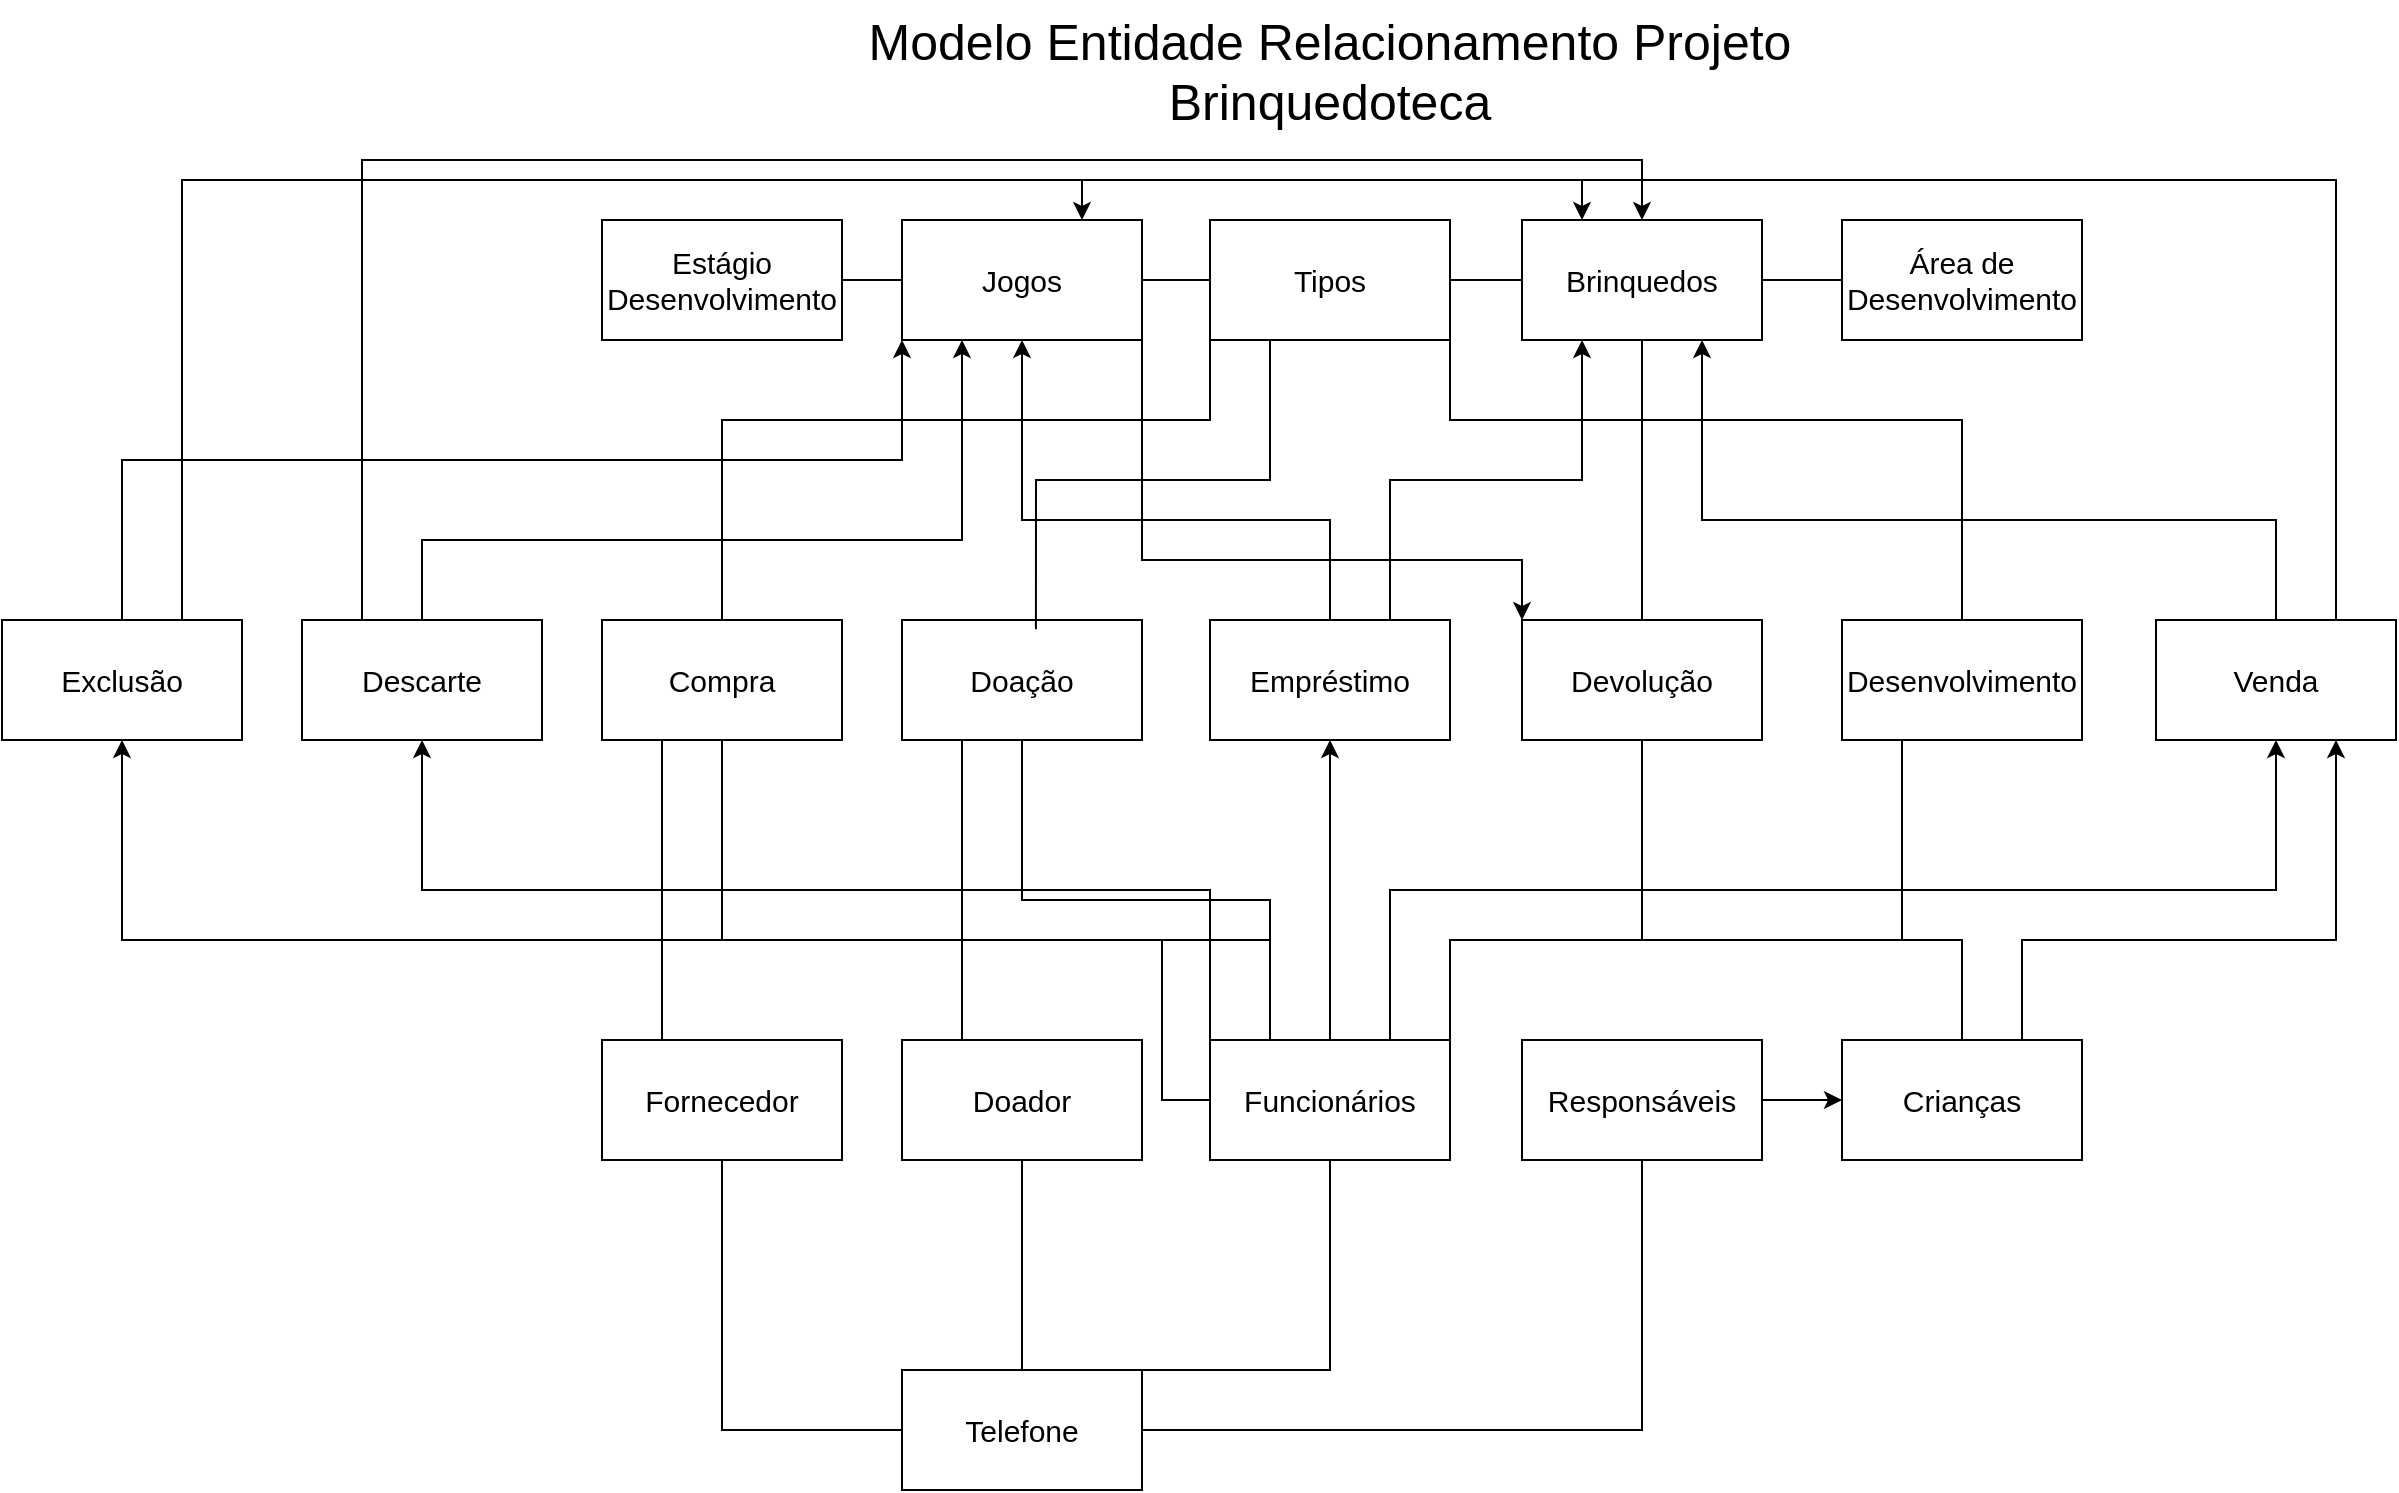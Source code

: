 <mxfile version="27.1.4">
  <diagram name="Página-1" id="jBGtr_R6ot5ZprSfoKn-">
    <mxGraphModel dx="2201" dy="1124" grid="1" gridSize="10" guides="1" tooltips="1" connect="1" arrows="1" fold="1" page="1" pageScale="1" pageWidth="827" pageHeight="1169" math="0" shadow="0">
      <root>
        <mxCell id="0" />
        <mxCell id="1" parent="0" />
        <mxCell id="piZ6OrKOnbqKaCqgqvd0-2" value="&lt;font style=&quot;font-size: 25px;&quot;&gt;Modelo Entidade Relacionamento Projeto Brinquedoteca&lt;/font&gt;" style="text;html=1;align=center;verticalAlign=middle;whiteSpace=wrap;rounded=0;" vertex="1" parent="1">
          <mxGeometry x="171" y="40" width="486" height="70" as="geometry" />
        </mxCell>
        <mxCell id="piZ6OrKOnbqKaCqgqvd0-29" style="edgeStyle=orthogonalEdgeStyle;rounded=0;orthogonalLoop=1;jettySize=auto;html=1;entryX=0;entryY=0.5;entryDx=0;entryDy=0;endArrow=none;startFill=0;" edge="1" parent="1" source="piZ6OrKOnbqKaCqgqvd0-3" target="piZ6OrKOnbqKaCqgqvd0-5">
          <mxGeometry relative="1" as="geometry" />
        </mxCell>
        <mxCell id="piZ6OrKOnbqKaCqgqvd0-56" style="edgeStyle=orthogonalEdgeStyle;rounded=0;orthogonalLoop=1;jettySize=auto;html=1;entryX=0;entryY=0;entryDx=0;entryDy=0;exitX=1;exitY=1;exitDx=0;exitDy=0;" edge="1" parent="1" source="piZ6OrKOnbqKaCqgqvd0-3" target="piZ6OrKOnbqKaCqgqvd0-18">
          <mxGeometry relative="1" as="geometry">
            <Array as="points">
              <mxPoint x="320" y="320" />
              <mxPoint x="510" y="320" />
            </Array>
          </mxGeometry>
        </mxCell>
        <mxCell id="piZ6OrKOnbqKaCqgqvd0-3" value="&lt;font style=&quot;font-size: 15px;&quot;&gt;Jogos&lt;/font&gt;" style="rounded=0;whiteSpace=wrap;html=1;" vertex="1" parent="1">
          <mxGeometry x="200" y="150" width="120" height="60" as="geometry" />
        </mxCell>
        <mxCell id="piZ6OrKOnbqKaCqgqvd0-30" style="edgeStyle=orthogonalEdgeStyle;rounded=0;orthogonalLoop=1;jettySize=auto;html=1;entryX=1;entryY=0.5;entryDx=0;entryDy=0;endArrow=none;startFill=0;" edge="1" parent="1" source="piZ6OrKOnbqKaCqgqvd0-4" target="piZ6OrKOnbqKaCqgqvd0-5">
          <mxGeometry relative="1" as="geometry" />
        </mxCell>
        <mxCell id="piZ6OrKOnbqKaCqgqvd0-55" style="edgeStyle=orthogonalEdgeStyle;rounded=0;orthogonalLoop=1;jettySize=auto;html=1;exitX=0.5;exitY=1;exitDx=0;exitDy=0;" edge="1" parent="1" source="piZ6OrKOnbqKaCqgqvd0-4">
          <mxGeometry relative="1" as="geometry">
            <mxPoint x="570" y="360" as="targetPoint" />
          </mxGeometry>
        </mxCell>
        <mxCell id="piZ6OrKOnbqKaCqgqvd0-4" value="&lt;font style=&quot;font-size: 15px;&quot;&gt;Brinquedos&lt;/font&gt;" style="rounded=0;whiteSpace=wrap;html=1;" vertex="1" parent="1">
          <mxGeometry x="510" y="150" width="120" height="60" as="geometry" />
        </mxCell>
        <mxCell id="piZ6OrKOnbqKaCqgqvd0-40" style="edgeStyle=orthogonalEdgeStyle;rounded=0;orthogonalLoop=1;jettySize=auto;html=1;exitX=0;exitY=1;exitDx=0;exitDy=0;endArrow=none;startFill=0;" edge="1" parent="1" source="piZ6OrKOnbqKaCqgqvd0-5" target="piZ6OrKOnbqKaCqgqvd0-16">
          <mxGeometry relative="1" as="geometry">
            <Array as="points">
              <mxPoint x="354" y="250" />
              <mxPoint x="110" y="250" />
            </Array>
          </mxGeometry>
        </mxCell>
        <mxCell id="piZ6OrKOnbqKaCqgqvd0-47" style="edgeStyle=orthogonalEdgeStyle;rounded=0;orthogonalLoop=1;jettySize=auto;html=1;entryX=0.5;entryY=0;entryDx=0;entryDy=0;exitX=1;exitY=1;exitDx=0;exitDy=0;endArrow=none;startFill=0;" edge="1" parent="1" source="piZ6OrKOnbqKaCqgqvd0-5" target="piZ6OrKOnbqKaCqgqvd0-17">
          <mxGeometry relative="1" as="geometry">
            <Array as="points">
              <mxPoint x="474" y="250" />
              <mxPoint x="730" y="250" />
            </Array>
          </mxGeometry>
        </mxCell>
        <mxCell id="piZ6OrKOnbqKaCqgqvd0-5" value="&lt;font style=&quot;font-size: 15px;&quot;&gt;Tipos&lt;/font&gt;" style="rounded=0;whiteSpace=wrap;html=1;" vertex="1" parent="1">
          <mxGeometry x="354" y="150" width="120" height="60" as="geometry" />
        </mxCell>
        <mxCell id="piZ6OrKOnbqKaCqgqvd0-31" style="edgeStyle=orthogonalEdgeStyle;rounded=0;orthogonalLoop=1;jettySize=auto;html=1;endArrow=none;startFill=0;" edge="1" parent="1" source="piZ6OrKOnbqKaCqgqvd0-8" target="piZ6OrKOnbqKaCqgqvd0-3">
          <mxGeometry relative="1" as="geometry" />
        </mxCell>
        <mxCell id="piZ6OrKOnbqKaCqgqvd0-8" value="&lt;font style=&quot;font-size: 15px;&quot;&gt;Estágio&lt;/font&gt;&lt;div&gt;&lt;font style=&quot;font-size: 15px;&quot;&gt;Desenvolvimento&lt;/font&gt;&lt;/div&gt;" style="rounded=0;whiteSpace=wrap;html=1;" vertex="1" parent="1">
          <mxGeometry x="50" y="150" width="120" height="60" as="geometry" />
        </mxCell>
        <mxCell id="piZ6OrKOnbqKaCqgqvd0-32" style="edgeStyle=orthogonalEdgeStyle;rounded=0;orthogonalLoop=1;jettySize=auto;html=1;entryX=1;entryY=0.5;entryDx=0;entryDy=0;endArrow=none;startFill=0;" edge="1" parent="1" source="piZ6OrKOnbqKaCqgqvd0-9" target="piZ6OrKOnbqKaCqgqvd0-4">
          <mxGeometry relative="1" as="geometry" />
        </mxCell>
        <mxCell id="piZ6OrKOnbqKaCqgqvd0-9" value="&lt;span style=&quot;font-size: 15px;&quot;&gt;Área de Desenvolvimento&lt;/span&gt;" style="rounded=0;whiteSpace=wrap;html=1;" vertex="1" parent="1">
          <mxGeometry x="670" y="150" width="120" height="60" as="geometry" />
        </mxCell>
        <mxCell id="piZ6OrKOnbqKaCqgqvd0-50" style="edgeStyle=orthogonalEdgeStyle;rounded=0;orthogonalLoop=1;jettySize=auto;html=1;exitX=0.5;exitY=0;exitDx=0;exitDy=0;entryX=0.5;entryY=1;entryDx=0;entryDy=0;entryPerimeter=0;endArrow=none;startFill=0;" edge="1" parent="1" source="piZ6OrKOnbqKaCqgqvd0-10" target="piZ6OrKOnbqKaCqgqvd0-18">
          <mxGeometry relative="1" as="geometry">
            <Array as="points">
              <mxPoint x="730" y="510" />
              <mxPoint x="570" y="510" />
            </Array>
          </mxGeometry>
        </mxCell>
        <mxCell id="piZ6OrKOnbqKaCqgqvd0-75" style="edgeStyle=orthogonalEdgeStyle;rounded=0;orthogonalLoop=1;jettySize=auto;html=1;exitX=0.75;exitY=0;exitDx=0;exitDy=0;entryX=0.75;entryY=1;entryDx=0;entryDy=0;" edge="1" parent="1" source="piZ6OrKOnbqKaCqgqvd0-10" target="piZ6OrKOnbqKaCqgqvd0-25">
          <mxGeometry relative="1" as="geometry">
            <Array as="points">
              <mxPoint x="760" y="510" />
              <mxPoint x="917" y="510" />
            </Array>
          </mxGeometry>
        </mxCell>
        <mxCell id="piZ6OrKOnbqKaCqgqvd0-10" value="&lt;font style=&quot;font-size: 15px;&quot;&gt;Crianças&lt;/font&gt;" style="rounded=0;whiteSpace=wrap;html=1;" vertex="1" parent="1">
          <mxGeometry x="670" y="560" width="120" height="60" as="geometry" />
        </mxCell>
        <mxCell id="piZ6OrKOnbqKaCqgqvd0-33" style="edgeStyle=orthogonalEdgeStyle;rounded=0;orthogonalLoop=1;jettySize=auto;html=1;entryX=0;entryY=0.5;entryDx=0;entryDy=0;" edge="1" parent="1" source="piZ6OrKOnbqKaCqgqvd0-11" target="piZ6OrKOnbqKaCqgqvd0-10">
          <mxGeometry relative="1" as="geometry" />
        </mxCell>
        <mxCell id="piZ6OrKOnbqKaCqgqvd0-11" value="&lt;font style=&quot;font-size: 15px;&quot;&gt;Responsáveis&lt;/font&gt;" style="rounded=0;whiteSpace=wrap;html=1;" vertex="1" parent="1">
          <mxGeometry x="510" y="560" width="120" height="60" as="geometry" />
        </mxCell>
        <mxCell id="piZ6OrKOnbqKaCqgqvd0-39" style="edgeStyle=orthogonalEdgeStyle;rounded=0;orthogonalLoop=1;jettySize=auto;html=1;entryX=0.5;entryY=1;entryDx=0;entryDy=0;exitX=0;exitY=0.5;exitDx=0;exitDy=0;endArrow=none;startFill=0;" edge="1" parent="1" source="piZ6OrKOnbqKaCqgqvd0-12" target="piZ6OrKOnbqKaCqgqvd0-16">
          <mxGeometry relative="1" as="geometry">
            <Array as="points">
              <mxPoint x="330" y="590" />
              <mxPoint x="330" y="510" />
              <mxPoint x="110" y="510" />
            </Array>
          </mxGeometry>
        </mxCell>
        <mxCell id="piZ6OrKOnbqKaCqgqvd0-44" style="edgeStyle=orthogonalEdgeStyle;rounded=0;orthogonalLoop=1;jettySize=auto;html=1;exitX=0.25;exitY=0;exitDx=0;exitDy=0;entryX=0.5;entryY=1;entryDx=0;entryDy=0;endArrow=none;startFill=0;" edge="1" parent="1" source="piZ6OrKOnbqKaCqgqvd0-12" target="piZ6OrKOnbqKaCqgqvd0-15">
          <mxGeometry relative="1" as="geometry">
            <Array as="points">
              <mxPoint x="384" y="490" />
              <mxPoint x="260" y="490" />
            </Array>
          </mxGeometry>
        </mxCell>
        <mxCell id="piZ6OrKOnbqKaCqgqvd0-46" style="edgeStyle=orthogonalEdgeStyle;rounded=0;orthogonalLoop=1;jettySize=auto;html=1;entryX=0.25;entryY=1;entryDx=0;entryDy=0;exitX=1;exitY=0;exitDx=0;exitDy=0;endArrow=none;startFill=0;" edge="1" parent="1" source="piZ6OrKOnbqKaCqgqvd0-12" target="piZ6OrKOnbqKaCqgqvd0-17">
          <mxGeometry relative="1" as="geometry">
            <Array as="points">
              <mxPoint x="474" y="510" />
              <mxPoint x="700" y="510" />
            </Array>
          </mxGeometry>
        </mxCell>
        <mxCell id="piZ6OrKOnbqKaCqgqvd0-60" style="edgeStyle=orthogonalEdgeStyle;rounded=0;orthogonalLoop=1;jettySize=auto;html=1;entryX=0.5;entryY=1;entryDx=0;entryDy=0;" edge="1" parent="1" source="piZ6OrKOnbqKaCqgqvd0-12" target="piZ6OrKOnbqKaCqgqvd0-23">
          <mxGeometry relative="1" as="geometry" />
        </mxCell>
        <mxCell id="piZ6OrKOnbqKaCqgqvd0-72" style="edgeStyle=orthogonalEdgeStyle;rounded=0;orthogonalLoop=1;jettySize=auto;html=1;exitX=0.25;exitY=0;exitDx=0;exitDy=0;entryX=0.5;entryY=1;entryDx=0;entryDy=0;" edge="1" parent="1" source="piZ6OrKOnbqKaCqgqvd0-12" target="piZ6OrKOnbqKaCqgqvd0-21">
          <mxGeometry relative="1" as="geometry">
            <Array as="points">
              <mxPoint x="384" y="510" />
              <mxPoint x="-190" y="510" />
            </Array>
          </mxGeometry>
        </mxCell>
        <mxCell id="piZ6OrKOnbqKaCqgqvd0-73" style="edgeStyle=orthogonalEdgeStyle;rounded=0;orthogonalLoop=1;jettySize=auto;html=1;exitX=0;exitY=0;exitDx=0;exitDy=0;entryX=0.5;entryY=1;entryDx=0;entryDy=0;" edge="1" parent="1" source="piZ6OrKOnbqKaCqgqvd0-12" target="piZ6OrKOnbqKaCqgqvd0-22">
          <mxGeometry relative="1" as="geometry" />
        </mxCell>
        <mxCell id="piZ6OrKOnbqKaCqgqvd0-74" style="edgeStyle=orthogonalEdgeStyle;rounded=0;orthogonalLoop=1;jettySize=auto;html=1;exitX=0.75;exitY=0;exitDx=0;exitDy=0;entryX=0.5;entryY=1;entryDx=0;entryDy=0;" edge="1" parent="1" source="piZ6OrKOnbqKaCqgqvd0-12" target="piZ6OrKOnbqKaCqgqvd0-25">
          <mxGeometry relative="1" as="geometry" />
        </mxCell>
        <mxCell id="piZ6OrKOnbqKaCqgqvd0-12" value="&lt;font style=&quot;font-size: 15px;&quot;&gt;Funcionários&lt;/font&gt;" style="rounded=0;whiteSpace=wrap;html=1;" vertex="1" parent="1">
          <mxGeometry x="354" y="560" width="120" height="60" as="geometry" />
        </mxCell>
        <mxCell id="piZ6OrKOnbqKaCqgqvd0-52" style="edgeStyle=orthogonalEdgeStyle;rounded=0;orthogonalLoop=1;jettySize=auto;html=1;entryX=0.25;entryY=1;entryDx=0;entryDy=0;endArrow=none;startFill=0;exitX=0.25;exitY=0;exitDx=0;exitDy=0;" edge="1" parent="1" source="piZ6OrKOnbqKaCqgqvd0-13" target="piZ6OrKOnbqKaCqgqvd0-15">
          <mxGeometry relative="1" as="geometry" />
        </mxCell>
        <mxCell id="piZ6OrKOnbqKaCqgqvd0-13" value="&lt;span style=&quot;font-size: 15px;&quot;&gt;Doador&lt;/span&gt;" style="rounded=0;whiteSpace=wrap;html=1;" vertex="1" parent="1">
          <mxGeometry x="200" y="560" width="120" height="60" as="geometry" />
        </mxCell>
        <mxCell id="piZ6OrKOnbqKaCqgqvd0-53" style="edgeStyle=orthogonalEdgeStyle;rounded=0;orthogonalLoop=1;jettySize=auto;html=1;exitX=0.25;exitY=0;exitDx=0;exitDy=0;entryX=0.25;entryY=1;entryDx=0;entryDy=0;endArrow=none;startFill=0;" edge="1" parent="1" source="piZ6OrKOnbqKaCqgqvd0-14" target="piZ6OrKOnbqKaCqgqvd0-16">
          <mxGeometry relative="1" as="geometry" />
        </mxCell>
        <mxCell id="piZ6OrKOnbqKaCqgqvd0-14" value="&lt;span style=&quot;font-size: 15px;&quot;&gt;Fornecedor&lt;/span&gt;" style="rounded=0;whiteSpace=wrap;html=1;" vertex="1" parent="1">
          <mxGeometry x="50" y="560" width="120" height="60" as="geometry" />
        </mxCell>
        <mxCell id="piZ6OrKOnbqKaCqgqvd0-15" value="&lt;font style=&quot;font-size: 15px;&quot;&gt;Doação&lt;/font&gt;" style="rounded=0;whiteSpace=wrap;html=1;" vertex="1" parent="1">
          <mxGeometry x="200" y="350" width="120" height="60" as="geometry" />
        </mxCell>
        <mxCell id="piZ6OrKOnbqKaCqgqvd0-16" value="&lt;font style=&quot;font-size: 15px;&quot;&gt;Compra&lt;/font&gt;" style="rounded=0;whiteSpace=wrap;html=1;" vertex="1" parent="1">
          <mxGeometry x="50" y="350" width="120" height="60" as="geometry" />
        </mxCell>
        <mxCell id="piZ6OrKOnbqKaCqgqvd0-17" value="&lt;font style=&quot;font-size: 15px;&quot;&gt;Desenvolvimento&lt;/font&gt;" style="rounded=0;whiteSpace=wrap;html=1;" vertex="1" parent="1">
          <mxGeometry x="670" y="350" width="120" height="60" as="geometry" />
        </mxCell>
        <mxCell id="piZ6OrKOnbqKaCqgqvd0-18" value="&lt;span style=&quot;font-size: 15px;&quot;&gt;Devolução&lt;/span&gt;" style="rounded=0;whiteSpace=wrap;html=1;" vertex="1" parent="1">
          <mxGeometry x="510" y="350" width="120" height="60" as="geometry" />
        </mxCell>
        <mxCell id="piZ6OrKOnbqKaCqgqvd0-64" style="edgeStyle=orthogonalEdgeStyle;rounded=0;orthogonalLoop=1;jettySize=auto;html=1;entryX=0;entryY=1;entryDx=0;entryDy=0;" edge="1" parent="1" source="piZ6OrKOnbqKaCqgqvd0-21" target="piZ6OrKOnbqKaCqgqvd0-3">
          <mxGeometry relative="1" as="geometry">
            <Array as="points">
              <mxPoint x="-190" y="270" />
              <mxPoint x="200" y="270" />
            </Array>
          </mxGeometry>
        </mxCell>
        <mxCell id="piZ6OrKOnbqKaCqgqvd0-68" style="edgeStyle=orthogonalEdgeStyle;rounded=0;orthogonalLoop=1;jettySize=auto;html=1;exitX=0.75;exitY=0;exitDx=0;exitDy=0;entryX=0.25;entryY=0;entryDx=0;entryDy=0;" edge="1" parent="1" source="piZ6OrKOnbqKaCqgqvd0-21" target="piZ6OrKOnbqKaCqgqvd0-4">
          <mxGeometry relative="1" as="geometry" />
        </mxCell>
        <mxCell id="piZ6OrKOnbqKaCqgqvd0-21" value="&lt;font style=&quot;font-size: 15px;&quot;&gt;Exclusão&lt;/font&gt;" style="rounded=0;whiteSpace=wrap;html=1;" vertex="1" parent="1">
          <mxGeometry x="-250" y="350" width="120" height="60" as="geometry" />
        </mxCell>
        <mxCell id="piZ6OrKOnbqKaCqgqvd0-67" style="edgeStyle=orthogonalEdgeStyle;rounded=0;orthogonalLoop=1;jettySize=auto;html=1;entryX=0.25;entryY=1;entryDx=0;entryDy=0;" edge="1" parent="1" source="piZ6OrKOnbqKaCqgqvd0-22" target="piZ6OrKOnbqKaCqgqvd0-3">
          <mxGeometry relative="1" as="geometry">
            <Array as="points">
              <mxPoint x="-40" y="310" />
              <mxPoint x="230" y="310" />
            </Array>
          </mxGeometry>
        </mxCell>
        <mxCell id="piZ6OrKOnbqKaCqgqvd0-69" style="edgeStyle=orthogonalEdgeStyle;rounded=0;orthogonalLoop=1;jettySize=auto;html=1;exitX=0.25;exitY=0;exitDx=0;exitDy=0;entryX=0.5;entryY=0;entryDx=0;entryDy=0;" edge="1" parent="1" source="piZ6OrKOnbqKaCqgqvd0-22" target="piZ6OrKOnbqKaCqgqvd0-4">
          <mxGeometry relative="1" as="geometry">
            <Array as="points">
              <mxPoint x="-70" y="120" />
              <mxPoint x="570" y="120" />
            </Array>
          </mxGeometry>
        </mxCell>
        <mxCell id="piZ6OrKOnbqKaCqgqvd0-22" value="&lt;font style=&quot;font-size: 15px;&quot;&gt;Descarte&lt;/font&gt;" style="rounded=0;whiteSpace=wrap;html=1;" vertex="1" parent="1">
          <mxGeometry x="-100" y="350" width="120" height="60" as="geometry" />
        </mxCell>
        <mxCell id="piZ6OrKOnbqKaCqgqvd0-62" style="edgeStyle=orthogonalEdgeStyle;rounded=0;orthogonalLoop=1;jettySize=auto;html=1;entryX=0.5;entryY=1;entryDx=0;entryDy=0;" edge="1" parent="1" source="piZ6OrKOnbqKaCqgqvd0-23" target="piZ6OrKOnbqKaCqgqvd0-3">
          <mxGeometry relative="1" as="geometry">
            <Array as="points">
              <mxPoint x="414" y="300" />
              <mxPoint x="260" y="300" />
            </Array>
          </mxGeometry>
        </mxCell>
        <mxCell id="piZ6OrKOnbqKaCqgqvd0-63" style="edgeStyle=orthogonalEdgeStyle;rounded=0;orthogonalLoop=1;jettySize=auto;html=1;exitX=0.75;exitY=0;exitDx=0;exitDy=0;entryX=0.25;entryY=1;entryDx=0;entryDy=0;" edge="1" parent="1" source="piZ6OrKOnbqKaCqgqvd0-23" target="piZ6OrKOnbqKaCqgqvd0-4">
          <mxGeometry relative="1" as="geometry" />
        </mxCell>
        <mxCell id="piZ6OrKOnbqKaCqgqvd0-23" value="&lt;font style=&quot;font-size: 15px;&quot;&gt;Empréstimo&lt;/font&gt;" style="rounded=0;whiteSpace=wrap;html=1;" vertex="1" parent="1">
          <mxGeometry x="354" y="350" width="120" height="60" as="geometry" />
        </mxCell>
        <mxCell id="piZ6OrKOnbqKaCqgqvd0-70" style="edgeStyle=orthogonalEdgeStyle;rounded=0;orthogonalLoop=1;jettySize=auto;html=1;entryX=0.75;entryY=1;entryDx=0;entryDy=0;" edge="1" parent="1" source="piZ6OrKOnbqKaCqgqvd0-25" target="piZ6OrKOnbqKaCqgqvd0-4">
          <mxGeometry relative="1" as="geometry">
            <Array as="points">
              <mxPoint x="887" y="300" />
              <mxPoint x="600" y="300" />
            </Array>
          </mxGeometry>
        </mxCell>
        <mxCell id="piZ6OrKOnbqKaCqgqvd0-71" style="edgeStyle=orthogonalEdgeStyle;rounded=0;orthogonalLoop=1;jettySize=auto;html=1;exitX=0.75;exitY=0;exitDx=0;exitDy=0;entryX=0.75;entryY=0;entryDx=0;entryDy=0;" edge="1" parent="1" source="piZ6OrKOnbqKaCqgqvd0-25" target="piZ6OrKOnbqKaCqgqvd0-3">
          <mxGeometry relative="1" as="geometry" />
        </mxCell>
        <mxCell id="piZ6OrKOnbqKaCqgqvd0-25" value="&lt;font style=&quot;font-size: 15px;&quot;&gt;Venda&lt;/font&gt;" style="rounded=0;whiteSpace=wrap;html=1;" vertex="1" parent="1">
          <mxGeometry x="827" y="350" width="120" height="60" as="geometry" />
        </mxCell>
        <mxCell id="piZ6OrKOnbqKaCqgqvd0-34" style="edgeStyle=orthogonalEdgeStyle;rounded=0;orthogonalLoop=1;jettySize=auto;html=1;entryX=0.5;entryY=1;entryDx=0;entryDy=0;endArrow=none;startFill=0;" edge="1" parent="1" source="piZ6OrKOnbqKaCqgqvd0-26" target="piZ6OrKOnbqKaCqgqvd0-14">
          <mxGeometry relative="1" as="geometry" />
        </mxCell>
        <mxCell id="piZ6OrKOnbqKaCqgqvd0-35" style="edgeStyle=orthogonalEdgeStyle;rounded=0;orthogonalLoop=1;jettySize=auto;html=1;entryX=0.5;entryY=1;entryDx=0;entryDy=0;endArrow=none;startFill=0;" edge="1" parent="1" source="piZ6OrKOnbqKaCqgqvd0-26" target="piZ6OrKOnbqKaCqgqvd0-13">
          <mxGeometry relative="1" as="geometry" />
        </mxCell>
        <mxCell id="piZ6OrKOnbqKaCqgqvd0-36" style="edgeStyle=orthogonalEdgeStyle;rounded=0;orthogonalLoop=1;jettySize=auto;html=1;entryX=0.5;entryY=1;entryDx=0;entryDy=0;exitX=1;exitY=0;exitDx=0;exitDy=0;endArrow=none;startFill=0;" edge="1" parent="1" source="piZ6OrKOnbqKaCqgqvd0-26" target="piZ6OrKOnbqKaCqgqvd0-12">
          <mxGeometry relative="1" as="geometry">
            <Array as="points">
              <mxPoint x="414" y="725" />
            </Array>
          </mxGeometry>
        </mxCell>
        <mxCell id="piZ6OrKOnbqKaCqgqvd0-38" style="edgeStyle=orthogonalEdgeStyle;rounded=0;orthogonalLoop=1;jettySize=auto;html=1;entryX=0.5;entryY=1;entryDx=0;entryDy=0;endArrow=none;startFill=0;" edge="1" parent="1" source="piZ6OrKOnbqKaCqgqvd0-26" target="piZ6OrKOnbqKaCqgqvd0-11">
          <mxGeometry relative="1" as="geometry" />
        </mxCell>
        <mxCell id="piZ6OrKOnbqKaCqgqvd0-26" value="&lt;span style=&quot;font-size: 15px;&quot;&gt;Telefone&lt;/span&gt;" style="rounded=0;whiteSpace=wrap;html=1;" vertex="1" parent="1">
          <mxGeometry x="200" y="725" width="120" height="60" as="geometry" />
        </mxCell>
        <mxCell id="piZ6OrKOnbqKaCqgqvd0-43" style="edgeStyle=orthogonalEdgeStyle;rounded=0;orthogonalLoop=1;jettySize=auto;html=1;exitX=0.25;exitY=1;exitDx=0;exitDy=0;entryX=0.558;entryY=0.078;entryDx=0;entryDy=0;entryPerimeter=0;endArrow=none;startFill=0;" edge="1" parent="1" source="piZ6OrKOnbqKaCqgqvd0-5" target="piZ6OrKOnbqKaCqgqvd0-15">
          <mxGeometry relative="1" as="geometry" />
        </mxCell>
      </root>
    </mxGraphModel>
  </diagram>
</mxfile>
